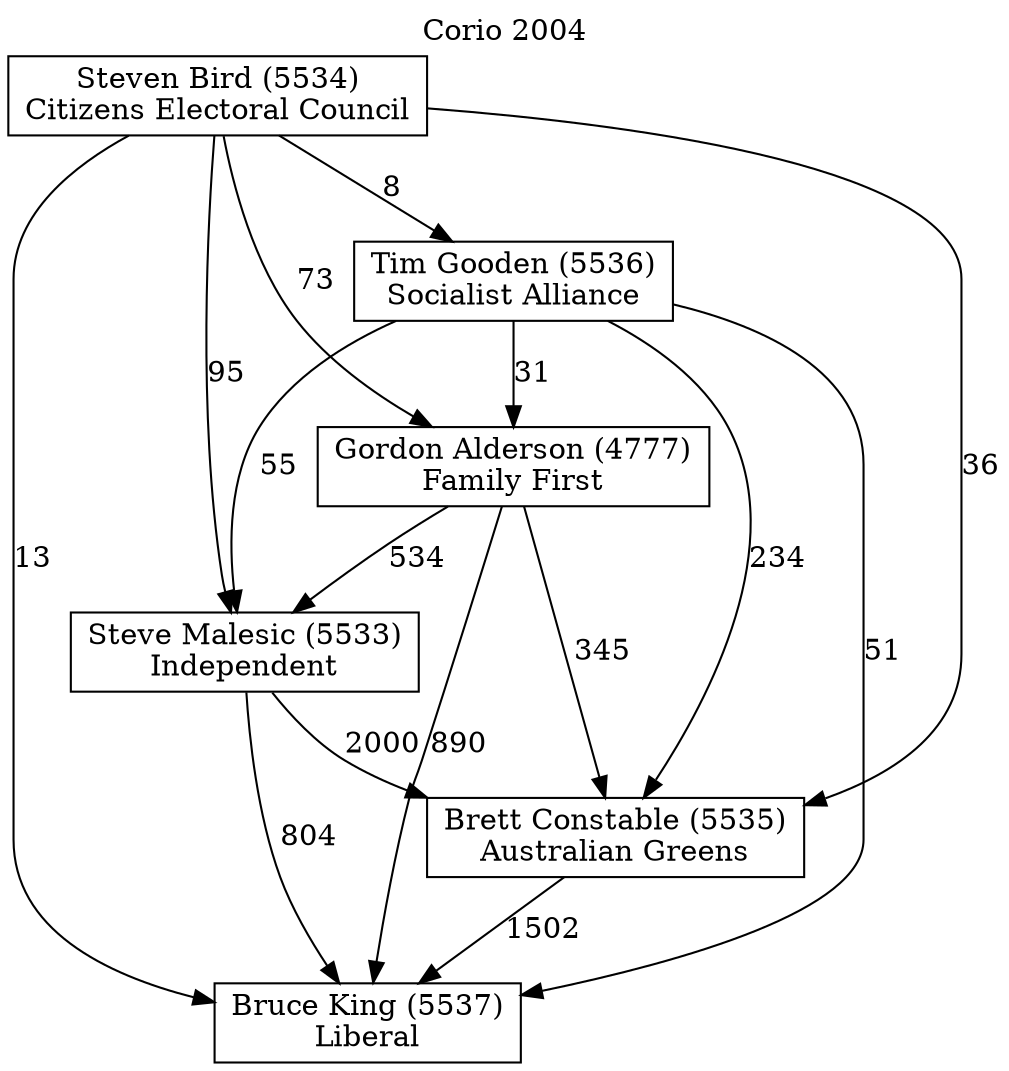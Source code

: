 // House preference flow
digraph "Bruce King (5537)_Corio_2004" {
	graph [label="Corio 2004" labelloc=t mclimit=10]
	node [shape=box]
	"Bruce King (5537)" [label="Bruce King (5537)
Liberal"]
	"Brett Constable (5535)" [label="Brett Constable (5535)
Australian Greens"]
	"Steve Malesic (5533)" [label="Steve Malesic (5533)
Independent"]
	"Gordon Alderson (4777)" [label="Gordon Alderson (4777)
Family First"]
	"Tim Gooden (5536)" [label="Tim Gooden (5536)
Socialist Alliance"]
	"Steven Bird (5534)" [label="Steven Bird (5534)
Citizens Electoral Council"]
	"Brett Constable (5535)" -> "Bruce King (5537)" [label=1502]
	"Steve Malesic (5533)" -> "Brett Constable (5535)" [label=2000]
	"Gordon Alderson (4777)" -> "Steve Malesic (5533)" [label=534]
	"Tim Gooden (5536)" -> "Gordon Alderson (4777)" [label=31]
	"Steven Bird (5534)" -> "Tim Gooden (5536)" [label=8]
	"Steve Malesic (5533)" -> "Bruce King (5537)" [label=804]
	"Gordon Alderson (4777)" -> "Bruce King (5537)" [label=890]
	"Tim Gooden (5536)" -> "Bruce King (5537)" [label=51]
	"Steven Bird (5534)" -> "Bruce King (5537)" [label=13]
	"Steven Bird (5534)" -> "Gordon Alderson (4777)" [label=73]
	"Tim Gooden (5536)" -> "Steve Malesic (5533)" [label=55]
	"Steven Bird (5534)" -> "Steve Malesic (5533)" [label=95]
	"Gordon Alderson (4777)" -> "Brett Constable (5535)" [label=345]
	"Tim Gooden (5536)" -> "Brett Constable (5535)" [label=234]
	"Steven Bird (5534)" -> "Brett Constable (5535)" [label=36]
}
